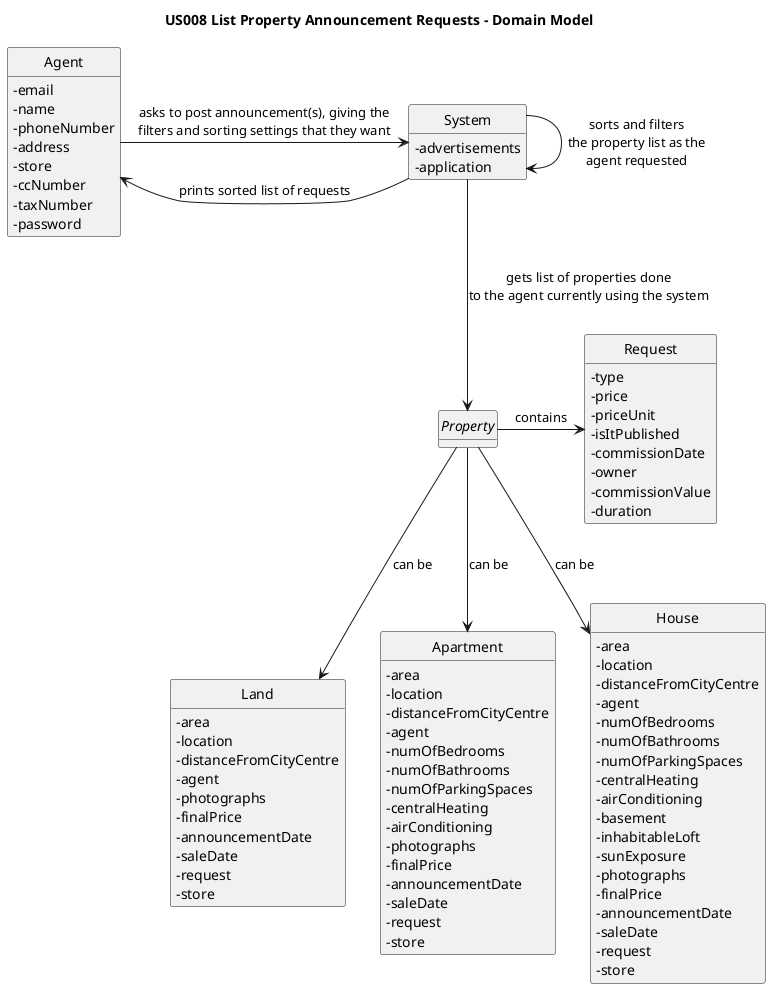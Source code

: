 @startuml

skinparam monochrome true
skinparam packageStyle rectangle
skinparam shadowing false
skinparam classAttributeIconSize 0
hide circle
'hide methods

title US008 List Property Announcement Requests - Domain Model

hide methods

class Agent {
-email
-name
-phoneNumber
-address
-store
-ccNumber
-taxNumber
-password
}

interface Property {
}

class Request{
-type
-price
-priceUnit
-isItPublished
-commissionDate
-owner
-commissionValue
-duration
}

class Land{
-area
-location
-distanceFromCityCentre
-agent
-photographs
-finalPrice
-announcementDate
-saleDate
-request
-store
}

class Apartment {
-area
-location
-distanceFromCityCentre
-agent
-numOfBedrooms
-numOfBathrooms
-numOfParkingSpaces
-centralHeating
-airConditioning
-photographs
-finalPrice
-announcementDate
-saleDate
-request
-store
}

class House {
-area
-location
-distanceFromCityCentre
-agent
-numOfBedrooms
-numOfBathrooms
-numOfParkingSpaces
-centralHeating
-airConditioning
-basement
-inhabitableLoft
-sunExposure
-photographs
-finalPrice
-announcementDate
-saleDate
-request
-store
}

class System {
-advertisements
-application
}

System --> Property : gets list of properties done\nto the agent currently using the system
Agent -> System : asks to post announcement(s), giving the\nfilters and sorting settings that they want
System -> Agent : \n\nprints sorted list of requests

System -> System : sorts and filters\nthe property list as the\nagent requested

Property -> Request : contains

Property --> Apartment : can be
Property --> House : can be
Property --> Land : can be

@enduml